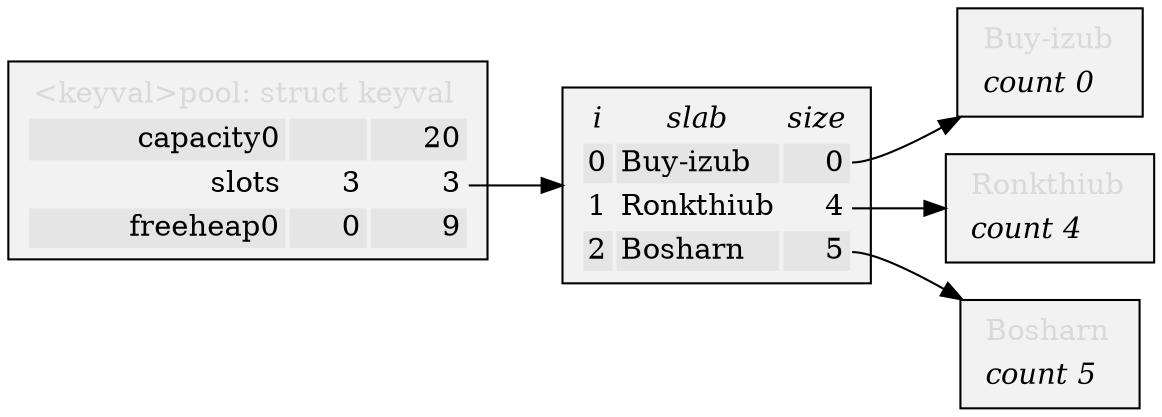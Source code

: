 digraph {
	graph [rankdir=LR, truecolor=true, bgcolor=transparent, fontface=modern];
	node [shape=box, style=filled, fillcolor="Gray95"];
	pool [label=<
<TABLE BORDER="0">
	<TR><TD COLSPAN="3" ALIGN="LEFT"><FONT COLOR="Gray85">&lt;keyval&gt;pool: struct keyval</FONT></TD></TR>
	<TR>
		<TD BORDER="0" ALIGN="RIGHT" BGCOLOR="Gray90">capacity0</TD>
		<TD BORDER="0" BGCOLOR="Gray90">&#8205;</TD>
		<TD BORDER="0" ALIGN="RIGHT" BGCOLOR="Gray90">20</TD>
	</TR>
	<TR>
		<TD BORDER="0" ALIGN="RIGHT">slots</TD>
		<TD BORDER="0" ALIGN="RIGHT">3</TD>
		<TD PORT="slots" BORDER="0" ALIGN="RIGHT">3</TD>
	</TR>
	<TR>
		<TD BORDER="0" ALIGN="RIGHT" BGCOLOR="Gray90">freeheap0</TD>
		<TD BORDER="0" ALIGN="RIGHT" BGCOLOR="Gray90">0</TD>
		<TD PORT="free" BORDER="0" ALIGN="RIGHT" BGCOLOR="Gray90">9</TD>
	</TR>
</TABLE>>];
	pool:slots -> slots;
	slots [label = <
<TABLE BORDER="0">
	<TR>
		<TD BORDER="0"><FONT FACE="Times-Italic">i</FONT></TD>
		<TD BORDER="0"><FONT FACE="Times-Italic">slab</FONT></TD>
		<TD BORDER="0"><FONT FACE="Times-Italic">size</FONT></TD>
	</TR>
	<TR>
		<TD ALIGN="RIGHT" BGCOLOR="Gray90">0</TD>
		<TD ALIGN="LEFT" BGCOLOR="Gray90">Buy-izub</TD>
		<TD PORT="0" ALIGN="RIGHT" BGCOLOR="Gray90">0</TD>
	</TR>
	<TR>
		<TD ALIGN="RIGHT">1</TD>
		<TD ALIGN="LEFT">Ronkthiub</TD>
		<TD PORT="1" ALIGN="RIGHT">4</TD>
	</TR>
	<TR>
		<TD ALIGN="RIGHT" BGCOLOR="Gray90">2</TD>
		<TD ALIGN="LEFT" BGCOLOR="Gray90">Bosharn</TD>
		<TD PORT="2" ALIGN="RIGHT" BGCOLOR="Gray90">5</TD>
	</TR>
</TABLE>>];
	slots:0 -> slab0;
	slab0 [label=<
<TABLE BORDER="0">
	<TR><TD COLSPAN="2" ALIGN="LEFT"><FONT COLOR="Gray85">Buy-izub</FONT></TD></TR>
	<TR><TD COLSPAN="2" ALIGN="LEFT"><FONT FACE="Times-Italic">count 0</FONT></TD></TR>
</TABLE>>];
	slots:1 -> slab1;
	slab1 [label=<
<TABLE BORDER="0">
	<TR><TD COLSPAN="2" ALIGN="LEFT"><FONT COLOR="Gray85">Ronkthiub</FONT></TD></TR>
	<TR><TD COLSPAN="2" ALIGN="LEFT"><FONT FACE="Times-Italic">count 4</FONT></TD></TR>
</TABLE>>];
	slots:2 -> slab2;
	slab2 [label=<
<TABLE BORDER="0">
	<TR><TD COLSPAN="2" ALIGN="LEFT"><FONT COLOR="Gray85">Bosharn</FONT></TD></TR>
	<TR><TD COLSPAN="2" ALIGN="LEFT"><FONT FACE="Times-Italic">count 5</FONT></TD></TR>
</TABLE>>];
	node [fillcolour=red];
}
